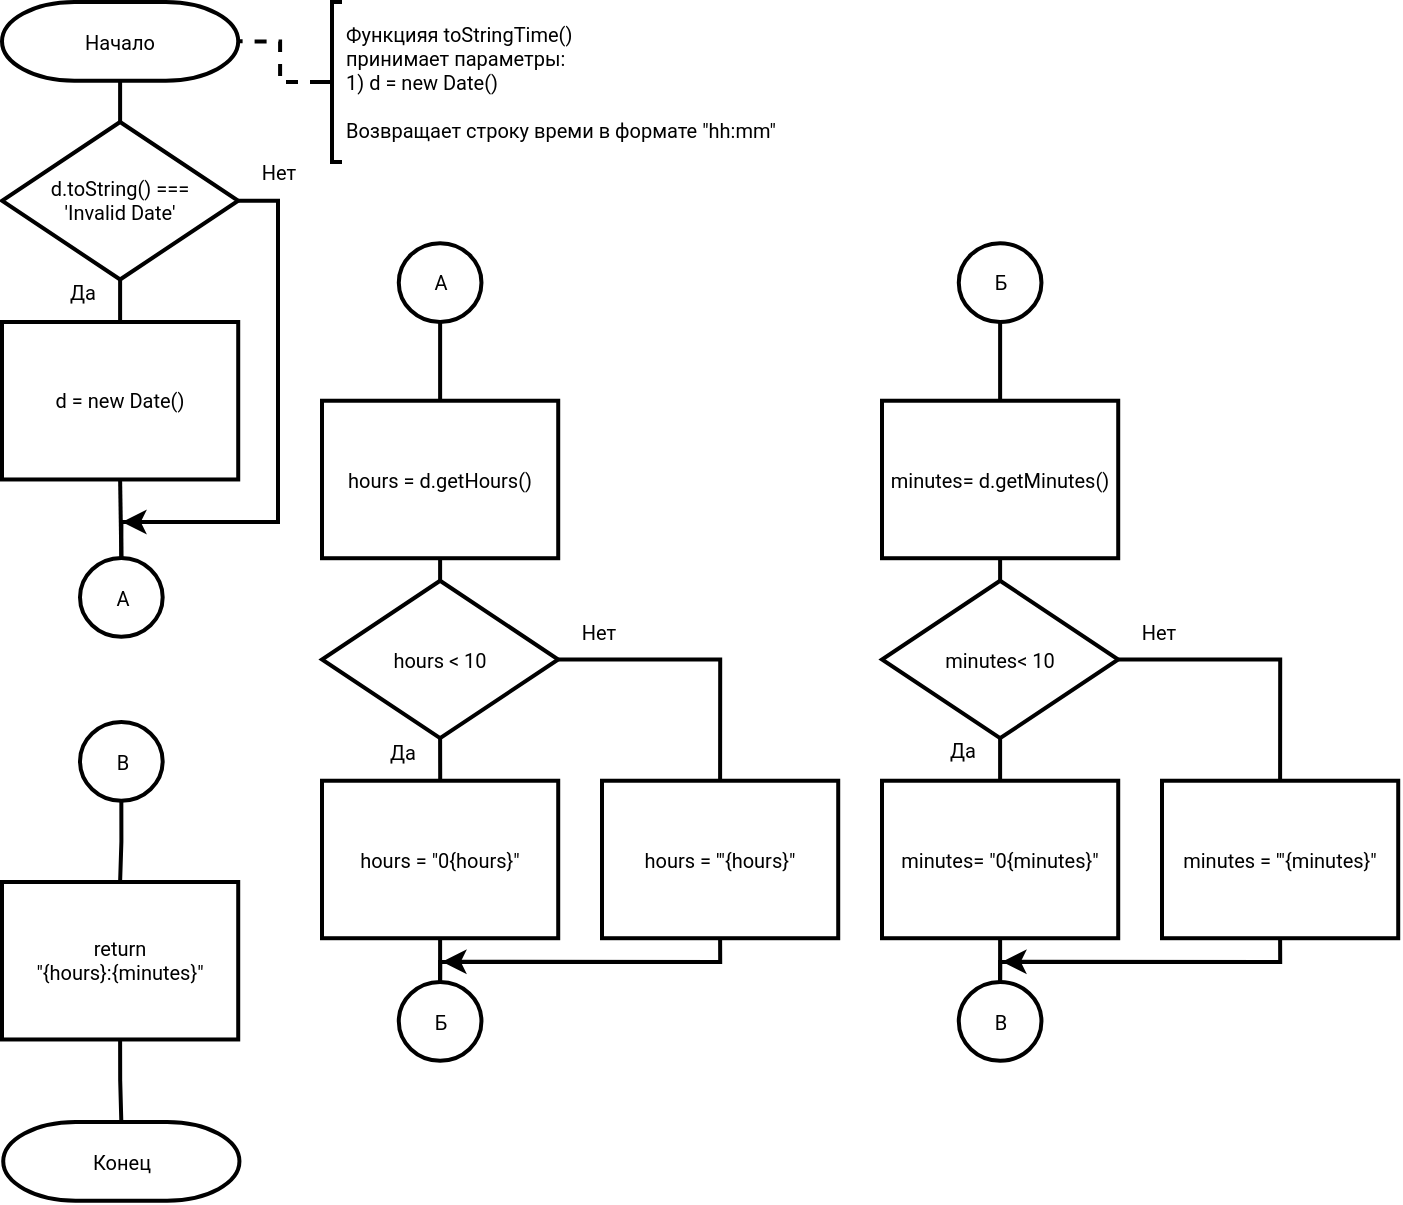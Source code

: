 <mxfile version="20.2.3" type="device"><diagram id="ocPkM2y0FLn_NgYpZz-E" name="Page-1"><mxGraphModel dx="1673" dy="1018" grid="1" gridSize="10" guides="1" tooltips="1" connect="1" arrows="1" fold="1" page="1" pageScale="1" pageWidth="827" pageHeight="1169" math="0" shadow="0"><root><mxCell id="0"/><mxCell id="1" parent="0"/><mxCell id="gYfYX5atgRH-kku3bZTU-26" style="edgeStyle=orthogonalEdgeStyle;rounded=0;orthogonalLoop=1;jettySize=auto;html=1;exitX=0.5;exitY=1;exitDx=0;exitDy=0;exitPerimeter=0;entryX=0.5;entryY=0;entryDx=0;entryDy=0;entryPerimeter=0;fontFamily=Roboto;strokeWidth=2;endArrow=none;endFill=0;fontSize=10;fontSource=https%3A%2F%2Ffonts.googleapis.com%2Fcss%3Ffamily%3DRoboto;" parent="1" source="gYfYX5atgRH-kku3bZTU-13" target="gYfYX5atgRH-kku3bZTU-14" edge="1"><mxGeometry relative="1" as="geometry"/></mxCell><mxCell id="gYfYX5atgRH-kku3bZTU-13" value="Начало" style="strokeWidth=2;html=1;shape=mxgraph.flowchart.terminator;whiteSpace=wrap;fontFamily=Roboto;fontSize=10;fontSource=https%3A%2F%2Ffonts.googleapis.com%2Fcss%3Ffamily%3DRoboto;" parent="1" vertex="1"><mxGeometry x="40" y="40" width="118.11" height="39.37" as="geometry"/></mxCell><mxCell id="gYfYX5atgRH-kku3bZTU-27" style="edgeStyle=orthogonalEdgeStyle;rounded=0;orthogonalLoop=1;jettySize=auto;html=1;exitX=0.5;exitY=1;exitDx=0;exitDy=0;exitPerimeter=0;entryX=0.5;entryY=0;entryDx=0;entryDy=0;fontFamily=Roboto;endArrow=none;endFill=0;strokeWidth=2;fontSize=10;fontSource=https%3A%2F%2Ffonts.googleapis.com%2Fcss%3Ffamily%3DRoboto;" parent="1" source="gYfYX5atgRH-kku3bZTU-14" target="gYfYX5atgRH-kku3bZTU-15" edge="1"><mxGeometry relative="1" as="geometry"/></mxCell><mxCell id="QMluzVyXLkelrU8lH5Jd-1" style="edgeStyle=orthogonalEdgeStyle;rounded=0;orthogonalLoop=1;jettySize=auto;html=1;exitX=1;exitY=0.5;exitDx=0;exitDy=0;exitPerimeter=0;entryX=0.5;entryY=0;entryDx=0;entryDy=0;entryPerimeter=0;fontSize=10;endArrow=none;endFill=0;strokeWidth=2;fontFamily=Roboto;fontSource=https%3A%2F%2Ffonts.googleapis.com%2Fcss%3Ffamily%3DRoboto;" parent="1" source="gYfYX5atgRH-kku3bZTU-14" target="gYfYX5atgRH-kku3bZTU-45" edge="1"><mxGeometry relative="1" as="geometry"><Array as="points"><mxPoint x="178" y="139"/><mxPoint x="178" y="300"/><mxPoint x="100" y="300"/></Array></mxGeometry></mxCell><mxCell id="gYfYX5atgRH-kku3bZTU-14" value="d.toString() ===&lt;br style=&quot;font-size: 10px;&quot;&gt;'Invalid Date'" style="strokeWidth=2;html=1;shape=mxgraph.flowchart.decision;whiteSpace=wrap;fontFamily=Roboto;fontSize=10;fontSource=https%3A%2F%2Ffonts.googleapis.com%2Fcss%3Ffamily%3DRoboto;" parent="1" vertex="1"><mxGeometry x="40" y="100" width="118.11" height="78.74" as="geometry"/></mxCell><mxCell id="gYfYX5atgRH-kku3bZTU-46" style="edgeStyle=orthogonalEdgeStyle;rounded=0;orthogonalLoop=1;jettySize=auto;html=1;exitX=0.5;exitY=1;exitDx=0;exitDy=0;entryX=0.5;entryY=0;entryDx=0;entryDy=0;entryPerimeter=0;fontFamily=Roboto;endArrow=none;endFill=0;strokeWidth=2;fontSize=10;fontSource=https%3A%2F%2Ffonts.googleapis.com%2Fcss%3Ffamily%3DRoboto;" parent="1" source="gYfYX5atgRH-kku3bZTU-15" target="gYfYX5atgRH-kku3bZTU-45" edge="1"><mxGeometry relative="1" as="geometry"/></mxCell><mxCell id="gYfYX5atgRH-kku3bZTU-15" value="d = new Date()" style="rounded=0;whiteSpace=wrap;html=1;absoluteArcSize=1;arcSize=14;strokeWidth=2;fontFamily=Roboto;fontSize=10;fontSource=https%3A%2F%2Ffonts.googleapis.com%2Fcss%3Ffamily%3DRoboto;" parent="1" vertex="1"><mxGeometry x="40" y="200" width="118.11" height="78.74" as="geometry"/></mxCell><mxCell id="gYfYX5atgRH-kku3bZTU-30" style="edgeStyle=orthogonalEdgeStyle;rounded=0;orthogonalLoop=1;jettySize=auto;html=1;exitX=0.5;exitY=1;exitDx=0;exitDy=0;entryX=0.5;entryY=0;entryDx=0;entryDy=0;entryPerimeter=0;fontFamily=Roboto;endArrow=none;endFill=0;strokeWidth=2;fontSize=10;fontSource=https%3A%2F%2Ffonts.googleapis.com%2Fcss%3Ffamily%3DRoboto;" parent="1" source="gYfYX5atgRH-kku3bZTU-16" target="gYfYX5atgRH-kku3bZTU-18" edge="1"><mxGeometry relative="1" as="geometry"/></mxCell><mxCell id="gYfYX5atgRH-kku3bZTU-16" value="hours = d.getHours()" style="rounded=0;whiteSpace=wrap;html=1;absoluteArcSize=1;arcSize=14;strokeWidth=2;fontFamily=Roboto;fontSize=10;fontSource=https%3A%2F%2Ffonts.googleapis.com%2Fcss%3Ffamily%3DRoboto;" parent="1" vertex="1"><mxGeometry x="200" y="239.37" width="118.11" height="78.74" as="geometry"/></mxCell><mxCell id="gYfYX5atgRH-kku3bZTU-31" style="edgeStyle=orthogonalEdgeStyle;rounded=0;orthogonalLoop=1;jettySize=auto;html=1;exitX=0.5;exitY=1;exitDx=0;exitDy=0;exitPerimeter=0;fontFamily=Roboto;endArrow=none;endFill=0;strokeWidth=2;fontSize=10;fontSource=https%3A%2F%2Ffonts.googleapis.com%2Fcss%3Ffamily%3DRoboto;" parent="1" source="gYfYX5atgRH-kku3bZTU-18" target="gYfYX5atgRH-kku3bZTU-19" edge="1"><mxGeometry relative="1" as="geometry"/></mxCell><mxCell id="gYfYX5atgRH-kku3bZTU-32" style="edgeStyle=orthogonalEdgeStyle;rounded=0;orthogonalLoop=1;jettySize=auto;html=1;exitX=1;exitY=0.5;exitDx=0;exitDy=0;exitPerimeter=0;entryX=0.5;entryY=0;entryDx=0;entryDy=0;fontFamily=Roboto;endArrow=none;endFill=0;strokeWidth=2;fontSize=10;fontSource=https%3A%2F%2Ffonts.googleapis.com%2Fcss%3Ffamily%3DRoboto;" parent="1" source="gYfYX5atgRH-kku3bZTU-18" target="gYfYX5atgRH-kku3bZTU-20" edge="1"><mxGeometry relative="1" as="geometry"/></mxCell><mxCell id="gYfYX5atgRH-kku3bZTU-18" value="hours &amp;lt; 10" style="strokeWidth=2;html=1;shape=mxgraph.flowchart.decision;whiteSpace=wrap;fontFamily=Roboto;fontSize=10;fontSource=https%3A%2F%2Ffonts.googleapis.com%2Fcss%3Ffamily%3DRoboto;" parent="1" vertex="1"><mxGeometry x="200" y="329.37" width="118.11" height="78.74" as="geometry"/></mxCell><mxCell id="gYfYX5atgRH-kku3bZTU-36" style="edgeStyle=orthogonalEdgeStyle;rounded=0;orthogonalLoop=1;jettySize=auto;html=1;exitX=0.5;exitY=1;exitDx=0;exitDy=0;entryX=0.5;entryY=0;entryDx=0;entryDy=0;entryPerimeter=0;fontFamily=Roboto;endArrow=none;endFill=0;strokeWidth=2;fontSize=10;fontSource=https%3A%2F%2Ffonts.googleapis.com%2Fcss%3Ffamily%3DRoboto;" parent="1" source="gYfYX5atgRH-kku3bZTU-19" target="gYfYX5atgRH-kku3bZTU-35" edge="1"><mxGeometry relative="1" as="geometry"/></mxCell><mxCell id="gYfYX5atgRH-kku3bZTU-19" value="hours = &quot;0{hours}&quot;" style="rounded=0;whiteSpace=wrap;html=1;absoluteArcSize=1;arcSize=14;strokeWidth=2;fontFamily=Roboto;fontSize=10;fontSource=https%3A%2F%2Ffonts.googleapis.com%2Fcss%3Ffamily%3DRoboto;" parent="1" vertex="1"><mxGeometry x="200" y="429.37" width="118.11" height="78.74" as="geometry"/></mxCell><mxCell id="gYfYX5atgRH-kku3bZTU-37" style="edgeStyle=orthogonalEdgeStyle;rounded=0;orthogonalLoop=1;jettySize=auto;html=1;exitX=0.5;exitY=1;exitDx=0;exitDy=0;entryX=0.5;entryY=0;entryDx=0;entryDy=0;entryPerimeter=0;fontFamily=Roboto;endArrow=none;endFill=0;strokeWidth=2;fontSize=10;fontSource=https%3A%2F%2Ffonts.googleapis.com%2Fcss%3Ffamily%3DRoboto;" parent="1" source="gYfYX5atgRH-kku3bZTU-20" target="gYfYX5atgRH-kku3bZTU-35" edge="1"><mxGeometry relative="1" as="geometry"><Array as="points"><mxPoint x="399" y="520"/><mxPoint x="259" y="520"/></Array></mxGeometry></mxCell><mxCell id="gYfYX5atgRH-kku3bZTU-20" value="hours = '&quot;{hours}&quot;" style="rounded=0;whiteSpace=wrap;html=1;absoluteArcSize=1;arcSize=14;strokeWidth=2;fontFamily=Roboto;fontSize=10;fontSource=https%3A%2F%2Ffonts.googleapis.com%2Fcss%3Ffamily%3DRoboto;" parent="1" vertex="1"><mxGeometry x="340" y="429.37" width="118.11" height="78.74" as="geometry"/></mxCell><mxCell id="gYfYX5atgRH-kku3bZTU-40" style="edgeStyle=orthogonalEdgeStyle;rounded=0;orthogonalLoop=1;jettySize=auto;html=1;exitX=0.5;exitY=1;exitDx=0;exitDy=0;entryX=0.5;entryY=0;entryDx=0;entryDy=0;entryPerimeter=0;fontFamily=Roboto;endArrow=none;endFill=0;strokeWidth=2;fontSize=10;fontSource=https%3A%2F%2Ffonts.googleapis.com%2Fcss%3Ffamily%3DRoboto;" parent="1" source="gYfYX5atgRH-kku3bZTU-21" target="gYfYX5atgRH-kku3bZTU-22" edge="1"><mxGeometry relative="1" as="geometry"/></mxCell><mxCell id="gYfYX5atgRH-kku3bZTU-21" value="minutes= d.getMinutes()" style="rounded=0;whiteSpace=wrap;html=1;absoluteArcSize=1;arcSize=14;strokeWidth=2;fontFamily=Roboto;fontSize=10;fontSource=https%3A%2F%2Ffonts.googleapis.com%2Fcss%3Ffamily%3DRoboto;" parent="1" vertex="1"><mxGeometry x="480" y="239.37" width="118.11" height="78.74" as="geometry"/></mxCell><mxCell id="gYfYX5atgRH-kku3bZTU-41" style="edgeStyle=orthogonalEdgeStyle;rounded=0;orthogonalLoop=1;jettySize=auto;html=1;exitX=0.5;exitY=1;exitDx=0;exitDy=0;exitPerimeter=0;entryX=0.5;entryY=0;entryDx=0;entryDy=0;fontFamily=Roboto;endArrow=none;endFill=0;strokeWidth=2;fontSize=10;fontSource=https%3A%2F%2Ffonts.googleapis.com%2Fcss%3Ffamily%3DRoboto;" parent="1" source="gYfYX5atgRH-kku3bZTU-22" target="gYfYX5atgRH-kku3bZTU-23" edge="1"><mxGeometry relative="1" as="geometry"/></mxCell><mxCell id="gYfYX5atgRH-kku3bZTU-42" style="edgeStyle=orthogonalEdgeStyle;rounded=0;orthogonalLoop=1;jettySize=auto;html=1;exitX=1;exitY=0.5;exitDx=0;exitDy=0;exitPerimeter=0;entryX=0.5;entryY=0;entryDx=0;entryDy=0;fontFamily=Roboto;endArrow=none;endFill=0;strokeWidth=2;fontSize=10;fontSource=https%3A%2F%2Ffonts.googleapis.com%2Fcss%3Ffamily%3DRoboto;" parent="1" source="gYfYX5atgRH-kku3bZTU-22" target="gYfYX5atgRH-kku3bZTU-24" edge="1"><mxGeometry relative="1" as="geometry"/></mxCell><mxCell id="gYfYX5atgRH-kku3bZTU-22" value="minutes&amp;lt; 10" style="strokeWidth=2;html=1;shape=mxgraph.flowchart.decision;whiteSpace=wrap;fontFamily=Roboto;fontSize=10;fontSource=https%3A%2F%2Ffonts.googleapis.com%2Fcss%3Ffamily%3DRoboto;" parent="1" vertex="1"><mxGeometry x="480" y="329.37" width="118.11" height="78.74" as="geometry"/></mxCell><mxCell id="gYfYX5atgRH-kku3bZTU-44" style="edgeStyle=orthogonalEdgeStyle;rounded=0;orthogonalLoop=1;jettySize=auto;html=1;exitX=0.5;exitY=1;exitDx=0;exitDy=0;entryX=0.5;entryY=0;entryDx=0;entryDy=0;entryPerimeter=0;fontFamily=Roboto;endArrow=none;endFill=0;strokeWidth=2;fontSize=10;fontSource=https%3A%2F%2Ffonts.googleapis.com%2Fcss%3Ffamily%3DRoboto;" parent="1" source="gYfYX5atgRH-kku3bZTU-23" target="gYfYX5atgRH-kku3bZTU-43" edge="1"><mxGeometry relative="1" as="geometry"/></mxCell><mxCell id="gYfYX5atgRH-kku3bZTU-23" value="minutes= &quot;0{minutes}&quot;" style="rounded=0;whiteSpace=wrap;html=1;absoluteArcSize=1;arcSize=14;strokeWidth=2;fontFamily=Roboto;fontSize=10;fontSource=https%3A%2F%2Ffonts.googleapis.com%2Fcss%3Ffamily%3DRoboto;" parent="1" vertex="1"><mxGeometry x="480" y="429.37" width="118.11" height="78.74" as="geometry"/></mxCell><mxCell id="gYfYX5atgRH-kku3bZTU-51" style="edgeStyle=orthogonalEdgeStyle;rounded=0;orthogonalLoop=1;jettySize=auto;html=1;exitX=0.5;exitY=1;exitDx=0;exitDy=0;entryX=0.5;entryY=0;entryDx=0;entryDy=0;entryPerimeter=0;fontFamily=Roboto;endArrow=none;endFill=0;strokeWidth=2;fontSize=10;fontSource=https%3A%2F%2Ffonts.googleapis.com%2Fcss%3Ffamily%3DRoboto;" parent="1" source="gYfYX5atgRH-kku3bZTU-24" target="gYfYX5atgRH-kku3bZTU-43" edge="1"><mxGeometry relative="1" as="geometry"><Array as="points"><mxPoint x="679" y="520"/><mxPoint x="539" y="520"/></Array></mxGeometry></mxCell><mxCell id="gYfYX5atgRH-kku3bZTU-24" value="minutes = '&quot;{minutes}&quot;" style="rounded=0;whiteSpace=wrap;html=1;absoluteArcSize=1;arcSize=14;strokeWidth=2;fontFamily=Roboto;fontSize=10;fontSource=https%3A%2F%2Ffonts.googleapis.com%2Fcss%3Ffamily%3DRoboto;" parent="1" vertex="1"><mxGeometry x="620" y="429.37" width="118.11" height="78.74" as="geometry"/></mxCell><mxCell id="gYfYX5atgRH-kku3bZTU-50" style="edgeStyle=orthogonalEdgeStyle;rounded=0;orthogonalLoop=1;jettySize=auto;html=1;exitX=0.5;exitY=1;exitDx=0;exitDy=0;entryX=0.5;entryY=0;entryDx=0;entryDy=0;entryPerimeter=0;fontFamily=Roboto;endArrow=none;endFill=0;strokeWidth=2;fontSize=10;fontSource=https%3A%2F%2Ffonts.googleapis.com%2Fcss%3Ffamily%3DRoboto;" parent="1" source="gYfYX5atgRH-kku3bZTU-25" target="gYfYX5atgRH-kku3bZTU-49" edge="1"><mxGeometry relative="1" as="geometry"/></mxCell><mxCell id="gYfYX5atgRH-kku3bZTU-25" value="return&lt;br style=&quot;font-size: 10px;&quot;&gt;&quot;{hours}:{minutes}&quot;" style="rounded=0;whiteSpace=wrap;html=1;absoluteArcSize=1;arcSize=14;strokeWidth=2;fontFamily=Roboto;fontSize=10;fontSource=https%3A%2F%2Ffonts.googleapis.com%2Fcss%3Ffamily%3DRoboto;" parent="1" vertex="1"><mxGeometry x="40" y="480" width="118.11" height="78.74" as="geometry"/></mxCell><mxCell id="gYfYX5atgRH-kku3bZTU-34" style="edgeStyle=orthogonalEdgeStyle;rounded=0;orthogonalLoop=1;jettySize=auto;html=1;exitX=0.5;exitY=1;exitDx=0;exitDy=0;exitPerimeter=0;entryX=0.5;entryY=0;entryDx=0;entryDy=0;fontFamily=Roboto;endArrow=none;endFill=0;strokeWidth=2;fontSize=10;fontSource=https%3A%2F%2Ffonts.googleapis.com%2Fcss%3Ffamily%3DRoboto;" parent="1" source="gYfYX5atgRH-kku3bZTU-33" target="gYfYX5atgRH-kku3bZTU-16" edge="1"><mxGeometry relative="1" as="geometry"/></mxCell><mxCell id="gYfYX5atgRH-kku3bZTU-33" value="А" style="verticalLabelPosition=middle;verticalAlign=middle;html=1;shape=mxgraph.flowchart.on-page_reference;fontFamily=Roboto;strokeWidth=2;labelPosition=center;align=center;fontSize=10;fontSource=https%3A%2F%2Ffonts.googleapis.com%2Fcss%3Ffamily%3DRoboto;" parent="1" vertex="1"><mxGeometry x="238.39" y="160.63" width="41.338" height="39.37" as="geometry"/></mxCell><mxCell id="gYfYX5atgRH-kku3bZTU-35" value="Б" style="verticalLabelPosition=middle;verticalAlign=middle;html=1;shape=mxgraph.flowchart.on-page_reference;fontFamily=Roboto;strokeWidth=2;labelPosition=center;align=center;fontSize=10;fontSource=https%3A%2F%2Ffonts.googleapis.com%2Fcss%3Ffamily%3DRoboto;" parent="1" vertex="1"><mxGeometry x="238.39" y="530" width="41.338" height="39.37" as="geometry"/></mxCell><mxCell id="gYfYX5atgRH-kku3bZTU-39" style="edgeStyle=orthogonalEdgeStyle;rounded=0;orthogonalLoop=1;jettySize=auto;html=1;exitX=0.5;exitY=1;exitDx=0;exitDy=0;exitPerimeter=0;entryX=0.5;entryY=0;entryDx=0;entryDy=0;fontFamily=Roboto;endArrow=none;endFill=0;strokeWidth=2;fontSize=10;fontSource=https%3A%2F%2Ffonts.googleapis.com%2Fcss%3Ffamily%3DRoboto;" parent="1" source="gYfYX5atgRH-kku3bZTU-38" target="gYfYX5atgRH-kku3bZTU-21" edge="1"><mxGeometry relative="1" as="geometry"/></mxCell><mxCell id="gYfYX5atgRH-kku3bZTU-38" value="Б" style="verticalLabelPosition=middle;verticalAlign=middle;html=1;shape=mxgraph.flowchart.on-page_reference;fontFamily=Roboto;strokeWidth=2;labelPosition=center;align=center;fontSize=10;fontSource=https%3A%2F%2Ffonts.googleapis.com%2Fcss%3Ffamily%3DRoboto;" parent="1" vertex="1"><mxGeometry x="518.39" y="160.63" width="41.338" height="39.37" as="geometry"/></mxCell><mxCell id="gYfYX5atgRH-kku3bZTU-43" value="В" style="verticalLabelPosition=middle;verticalAlign=middle;html=1;shape=mxgraph.flowchart.on-page_reference;fontFamily=Roboto;strokeWidth=2;labelPosition=center;align=center;fontSize=10;fontSource=https%3A%2F%2Ffonts.googleapis.com%2Fcss%3Ffamily%3DRoboto;" parent="1" vertex="1"><mxGeometry x="518.39" y="530" width="41.338" height="39.37" as="geometry"/></mxCell><mxCell id="gYfYX5atgRH-kku3bZTU-45" value="А" style="verticalLabelPosition=middle;verticalAlign=middle;html=1;shape=mxgraph.flowchart.on-page_reference;fontFamily=Roboto;strokeWidth=2;labelPosition=center;align=center;fontSize=10;fontSource=https%3A%2F%2Ffonts.googleapis.com%2Fcss%3Ffamily%3DRoboto;" parent="1" vertex="1"><mxGeometry x="79" y="318" width="41.338" height="39.37" as="geometry"/></mxCell><mxCell id="gYfYX5atgRH-kku3bZTU-48" style="edgeStyle=orthogonalEdgeStyle;rounded=0;orthogonalLoop=1;jettySize=auto;html=1;exitX=0.5;exitY=1;exitDx=0;exitDy=0;exitPerimeter=0;entryX=0.5;entryY=0;entryDx=0;entryDy=0;fontFamily=Roboto;endArrow=none;endFill=0;strokeWidth=2;fontSize=10;fontSource=https%3A%2F%2Ffonts.googleapis.com%2Fcss%3Ffamily%3DRoboto;" parent="1" source="gYfYX5atgRH-kku3bZTU-47" target="gYfYX5atgRH-kku3bZTU-25" edge="1"><mxGeometry relative="1" as="geometry"/></mxCell><mxCell id="gYfYX5atgRH-kku3bZTU-47" value="В" style="verticalLabelPosition=middle;verticalAlign=middle;html=1;shape=mxgraph.flowchart.on-page_reference;fontFamily=Roboto;strokeWidth=2;labelPosition=center;align=center;fontSize=10;fontSource=https%3A%2F%2Ffonts.googleapis.com%2Fcss%3Ffamily%3DRoboto;" parent="1" vertex="1"><mxGeometry x="79" y="400" width="41.338" height="39.37" as="geometry"/></mxCell><mxCell id="gYfYX5atgRH-kku3bZTU-49" value="Конец" style="strokeWidth=2;html=1;shape=mxgraph.flowchart.terminator;whiteSpace=wrap;fontFamily=Roboto;fontSize=10;fontSource=https%3A%2F%2Ffonts.googleapis.com%2Fcss%3Ffamily%3DRoboto;" parent="1" vertex="1"><mxGeometry x="40.61" y="600" width="118.11" height="39.37" as="geometry"/></mxCell><mxCell id="gYfYX5atgRH-kku3bZTU-53" style="edgeStyle=orthogonalEdgeStyle;rounded=0;orthogonalLoop=1;jettySize=auto;html=1;exitX=0;exitY=0.5;exitDx=0;exitDy=0;exitPerimeter=0;entryX=1;entryY=0.5;entryDx=0;entryDy=0;entryPerimeter=0;fontFamily=Roboto;endArrow=none;endFill=0;strokeWidth=2;dashed=1;fontSize=10;fontSource=https%3A%2F%2Ffonts.googleapis.com%2Fcss%3Ffamily%3DRoboto;" parent="1" source="gYfYX5atgRH-kku3bZTU-52" target="gYfYX5atgRH-kku3bZTU-13" edge="1"><mxGeometry relative="1" as="geometry"/></mxCell><mxCell id="gYfYX5atgRH-kku3bZTU-52" value="Функцияя toStringTime()&lt;br style=&quot;font-size: 10px;&quot;&gt;принимает параметры:&lt;br style=&quot;font-size: 10px;&quot;&gt;1) d = new Date()&lt;br style=&quot;font-size: 10px;&quot;&gt;&lt;br style=&quot;font-size: 10px;&quot;&gt;Возвращает строку времи в формате &quot;hh:mm&quot;" style="strokeWidth=2;html=1;shape=mxgraph.flowchart.annotation_2;align=left;labelPosition=right;pointerEvents=1;rounded=0;fontFamily=Roboto;fontSize=10;fontSource=https%3A%2F%2Ffonts.googleapis.com%2Fcss%3Ffamily%3DRoboto;" parent="1" vertex="1"><mxGeometry x="200" y="40" width="10" height="80" as="geometry"/></mxCell><mxCell id="r-BGo9c0rDbQSYRC-zOx-2" value="Нет" style="text;html=1;align=center;verticalAlign=middle;resizable=0;points=[];autosize=1;strokeColor=none;fillColor=none;fontFamily=Roboto;fontSource=https%3A%2F%2Ffonts.googleapis.com%2Fcss%3Ffamily%3DRoboto;fontSize=10;" parent="1" vertex="1"><mxGeometry x="318.11" y="340" width="40" height="30" as="geometry"/></mxCell><mxCell id="r-BGo9c0rDbQSYRC-zOx-3" value="Да" style="text;html=1;align=center;verticalAlign=middle;resizable=0;points=[];autosize=1;strokeColor=none;fillColor=none;fontFamily=Roboto;fontSource=https%3A%2F%2Ffonts.googleapis.com%2Fcss%3Ffamily%3DRoboto;fontSize=10;" parent="1" vertex="1"><mxGeometry x="60" y="170" width="40" height="30" as="geometry"/></mxCell><mxCell id="r-BGo9c0rDbQSYRC-zOx-4" value="Да" style="text;html=1;align=center;verticalAlign=middle;resizable=0;points=[];autosize=1;strokeColor=none;fillColor=none;fontFamily=Roboto;fontSource=https%3A%2F%2Ffonts.googleapis.com%2Fcss%3Ffamily%3DRoboto;fontSize=10;" parent="1" vertex="1"><mxGeometry x="220" y="400" width="40" height="30" as="geometry"/></mxCell><mxCell id="r-BGo9c0rDbQSYRC-zOx-5" value="Да" style="text;html=1;align=center;verticalAlign=middle;resizable=0;points=[];autosize=1;strokeColor=none;fillColor=none;fontFamily=Roboto;fontSource=https%3A%2F%2Ffonts.googleapis.com%2Fcss%3Ffamily%3DRoboto;fontSize=10;" parent="1" vertex="1"><mxGeometry x="500" y="399.37" width="40" height="30" as="geometry"/></mxCell><mxCell id="r-BGo9c0rDbQSYRC-zOx-6" value="Нет" style="text;html=1;align=center;verticalAlign=middle;resizable=0;points=[];autosize=1;strokeColor=none;fillColor=none;fontFamily=Roboto;fontSource=https%3A%2F%2Ffonts.googleapis.com%2Fcss%3Ffamily%3DRoboto;fontSize=10;" parent="1" vertex="1"><mxGeometry x="158.11" y="110" width="40" height="30" as="geometry"/></mxCell><mxCell id="r-BGo9c0rDbQSYRC-zOx-7" value="Нет" style="text;html=1;align=center;verticalAlign=middle;resizable=0;points=[];autosize=1;strokeColor=none;fillColor=none;fontFamily=Roboto;fontSource=https%3A%2F%2Ffonts.googleapis.com%2Fcss%3Ffamily%3DRoboto;fontSize=10;" parent="1" vertex="1"><mxGeometry x="598.11" y="340" width="40" height="30" as="geometry"/></mxCell><mxCell id="QMluzVyXLkelrU8lH5Jd-2" value="" style="endArrow=classic;html=1;rounded=0;fontSize=10;strokeWidth=2;fontFamily=Roboto;fontSource=https%3A%2F%2Ffonts.googleapis.com%2Fcss%3Ffamily%3DRoboto;" parent="1" edge="1"><mxGeometry width="50" height="50" relative="1" as="geometry"><mxPoint x="170" y="300" as="sourcePoint"/><mxPoint x="100" y="300" as="targetPoint"/></mxGeometry></mxCell><mxCell id="1e9jCFOeiijMndZqjaIH-1" value="" style="endArrow=classic;html=1;rounded=0;fontSize=10;strokeWidth=2;fontFamily=Roboto;fontSource=https%3A%2F%2Ffonts.googleapis.com%2Fcss%3Ffamily%3DRoboto;" edge="1" parent="1"><mxGeometry width="50" height="50" relative="1" as="geometry"><mxPoint x="400" y="520" as="sourcePoint"/><mxPoint x="260" y="519.87" as="targetPoint"/></mxGeometry></mxCell><mxCell id="1e9jCFOeiijMndZqjaIH-2" value="" style="endArrow=classic;html=1;rounded=0;fontSize=10;strokeWidth=2;fontFamily=Roboto;fontSource=https%3A%2F%2Ffonts.googleapis.com%2Fcss%3Ffamily%3DRoboto;" edge="1" parent="1"><mxGeometry width="50" height="50" relative="1" as="geometry"><mxPoint x="680" y="520" as="sourcePoint"/><mxPoint x="540" y="519.87" as="targetPoint"/></mxGeometry></mxCell></root></mxGraphModel></diagram></mxfile>
